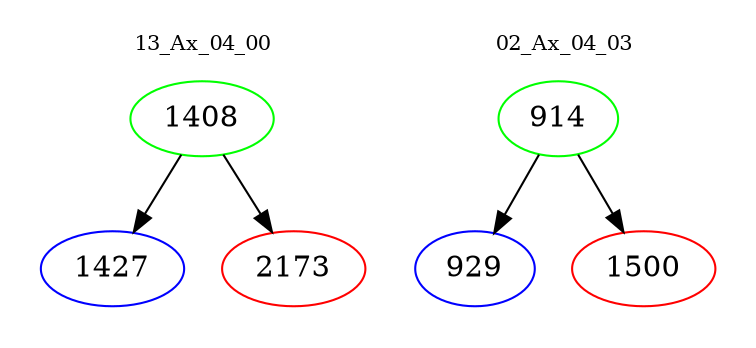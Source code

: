 digraph{
subgraph cluster_0 {
color = white
label = "13_Ax_04_00";
fontsize=10;
T0_1408 [label="1408", color="green"]
T0_1408 -> T0_1427 [color="black"]
T0_1427 [label="1427", color="blue"]
T0_1408 -> T0_2173 [color="black"]
T0_2173 [label="2173", color="red"]
}
subgraph cluster_1 {
color = white
label = "02_Ax_04_03";
fontsize=10;
T1_914 [label="914", color="green"]
T1_914 -> T1_929 [color="black"]
T1_929 [label="929", color="blue"]
T1_914 -> T1_1500 [color="black"]
T1_1500 [label="1500", color="red"]
}
}
